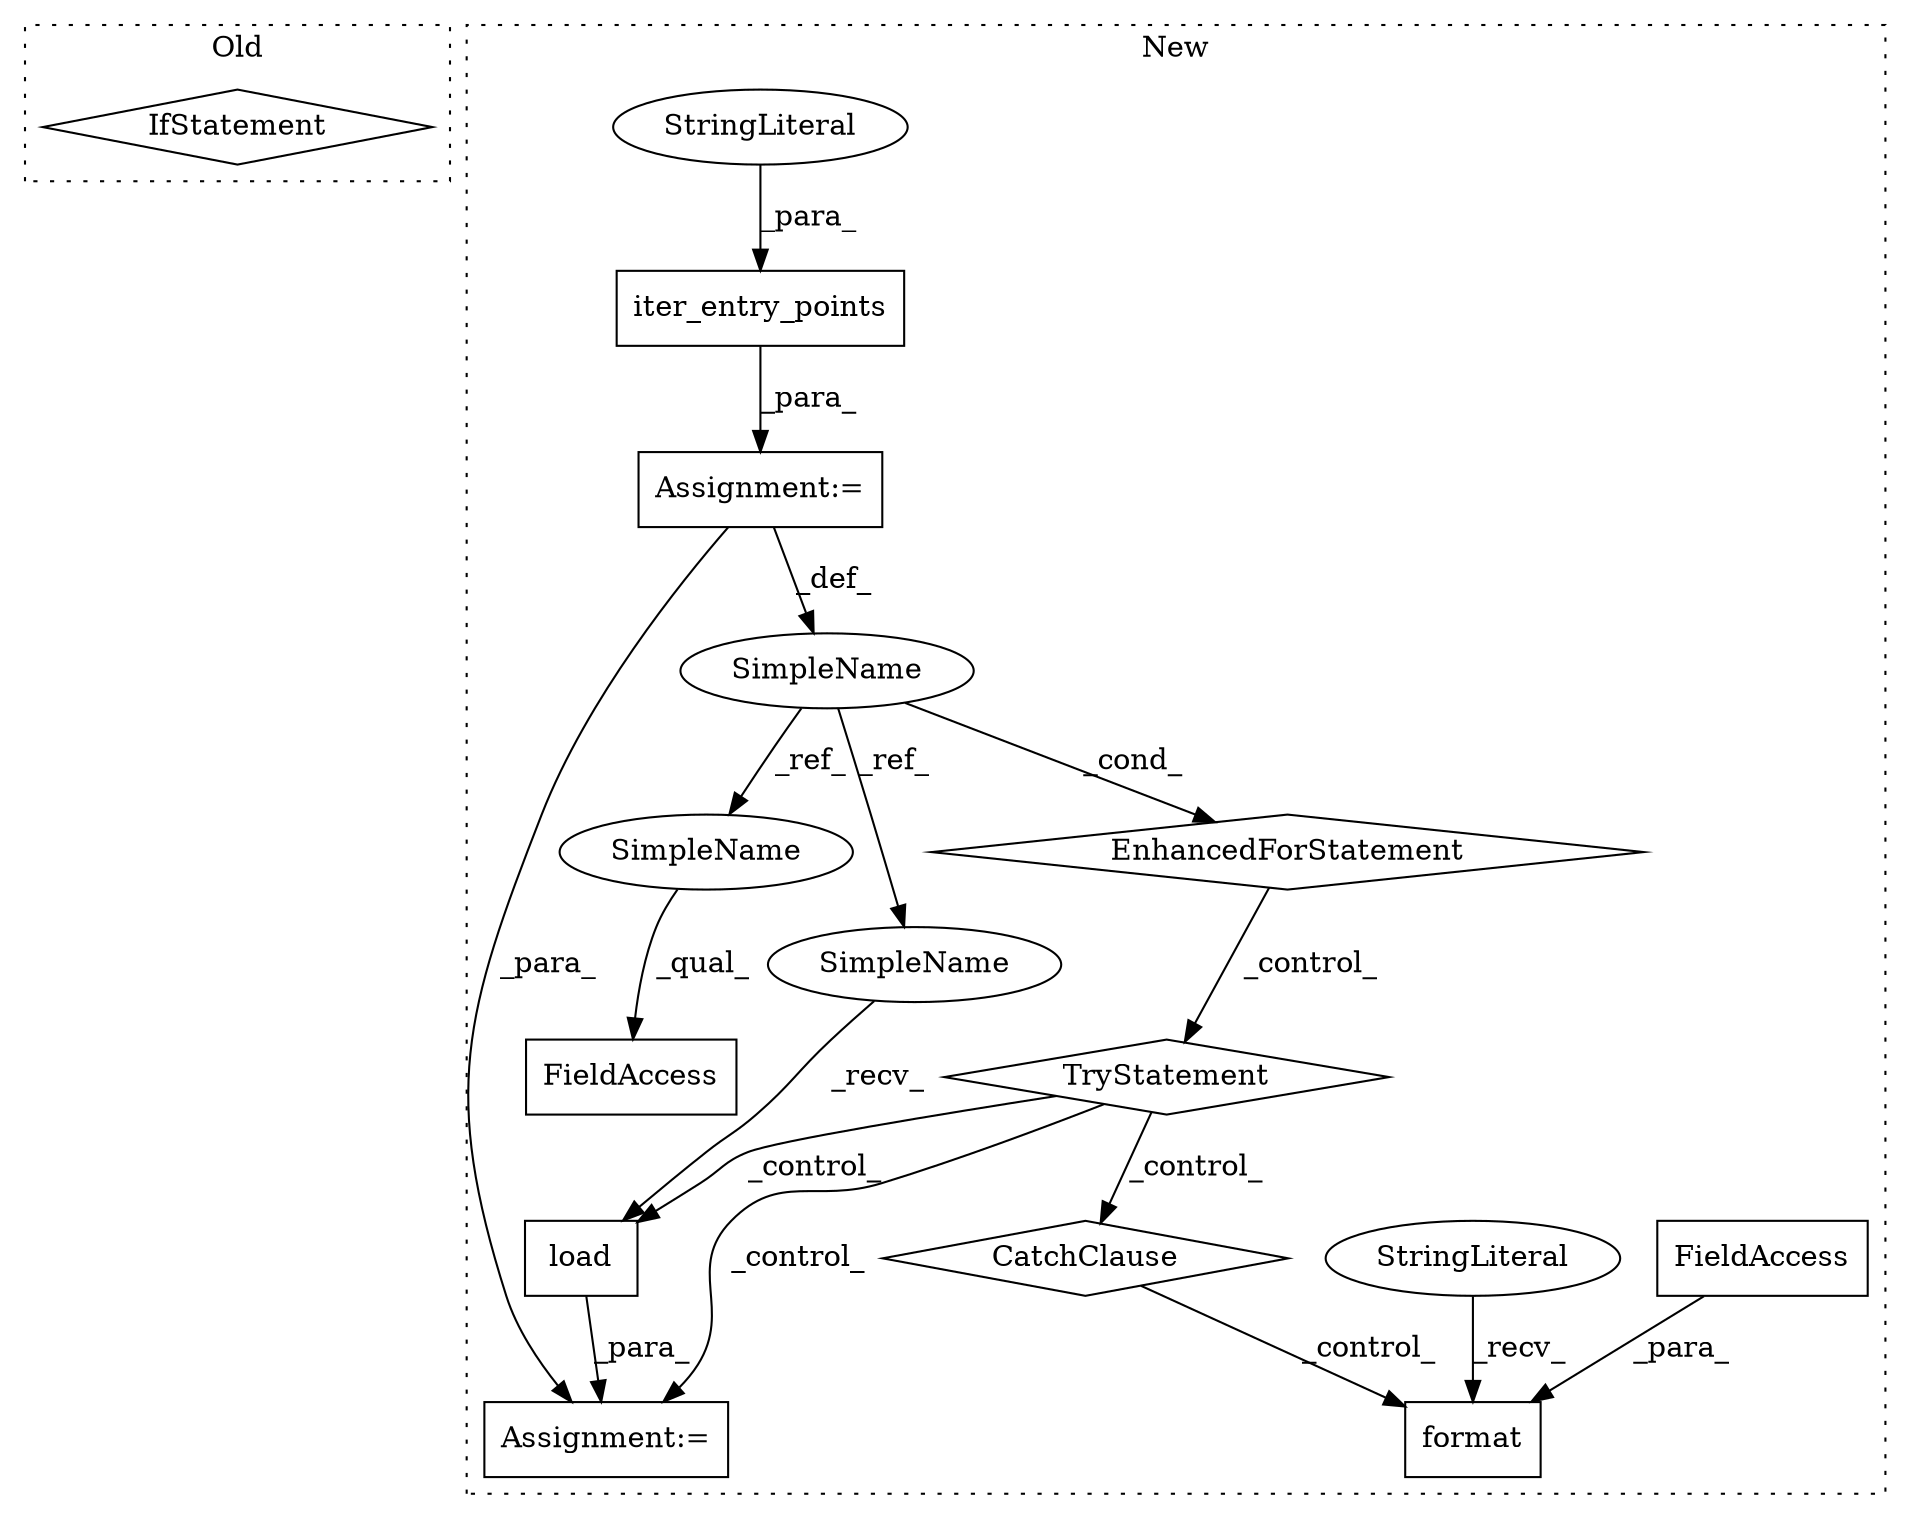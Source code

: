 digraph G {
subgraph cluster0 {
1 [label="IfStatement" a="25" s="7822,7835" l="4,2" shape="diamond"];
label = "Old";
style="dotted";
}
subgraph cluster1 {
2 [label="iter_entry_points" a="32" s="7488,7522" l="18,1" shape="box"];
3 [label="CatchClause" a="12" s="7733,7759" l="15,2" shape="diamond"];
4 [label="FieldAccess" a="22" s="7555" l="15" shape="box"];
5 [label="format" a="32" s="7826,7850" l="7,1" shape="box"];
6 [label="EnhancedForStatement" a="70" s="7400,7523" l="57,2" shape="diamond"];
7 [label="load" a="32" s="7637" l="6" shape="box"];
8 [label="FieldAccess" a="22" s="7833" l="15" shape="box"];
9 [label="SimpleName" a="42" s="7461" l="10" shape="ellipse"];
10 [label="StringLiteral" a="45" s="7792" l="33" shape="ellipse"];
11 [label="StringLiteral" a="45" s="7506" l="16" shape="ellipse"];
12 [label="TryStatement" a="54" s="7535" l="4" shape="diamond"];
13 [label="Assignment:=" a="7" s="7400,7523" l="57,2" shape="box"];
14 [label="Assignment:=" a="7" s="7625" l="1" shape="box"];
15 [label="SimpleName" a="42" s="7626" l="10" shape="ellipse"];
16 [label="SimpleName" a="42" s="7555" l="10" shape="ellipse"];
label = "New";
style="dotted";
}
2 -> 13 [label="_para_"];
3 -> 5 [label="_control_"];
6 -> 12 [label="_control_"];
7 -> 14 [label="_para_"];
8 -> 5 [label="_para_"];
9 -> 15 [label="_ref_"];
9 -> 16 [label="_ref_"];
9 -> 6 [label="_cond_"];
10 -> 5 [label="_recv_"];
11 -> 2 [label="_para_"];
12 -> 7 [label="_control_"];
12 -> 3 [label="_control_"];
12 -> 14 [label="_control_"];
13 -> 14 [label="_para_"];
13 -> 9 [label="_def_"];
15 -> 7 [label="_recv_"];
16 -> 4 [label="_qual_"];
}